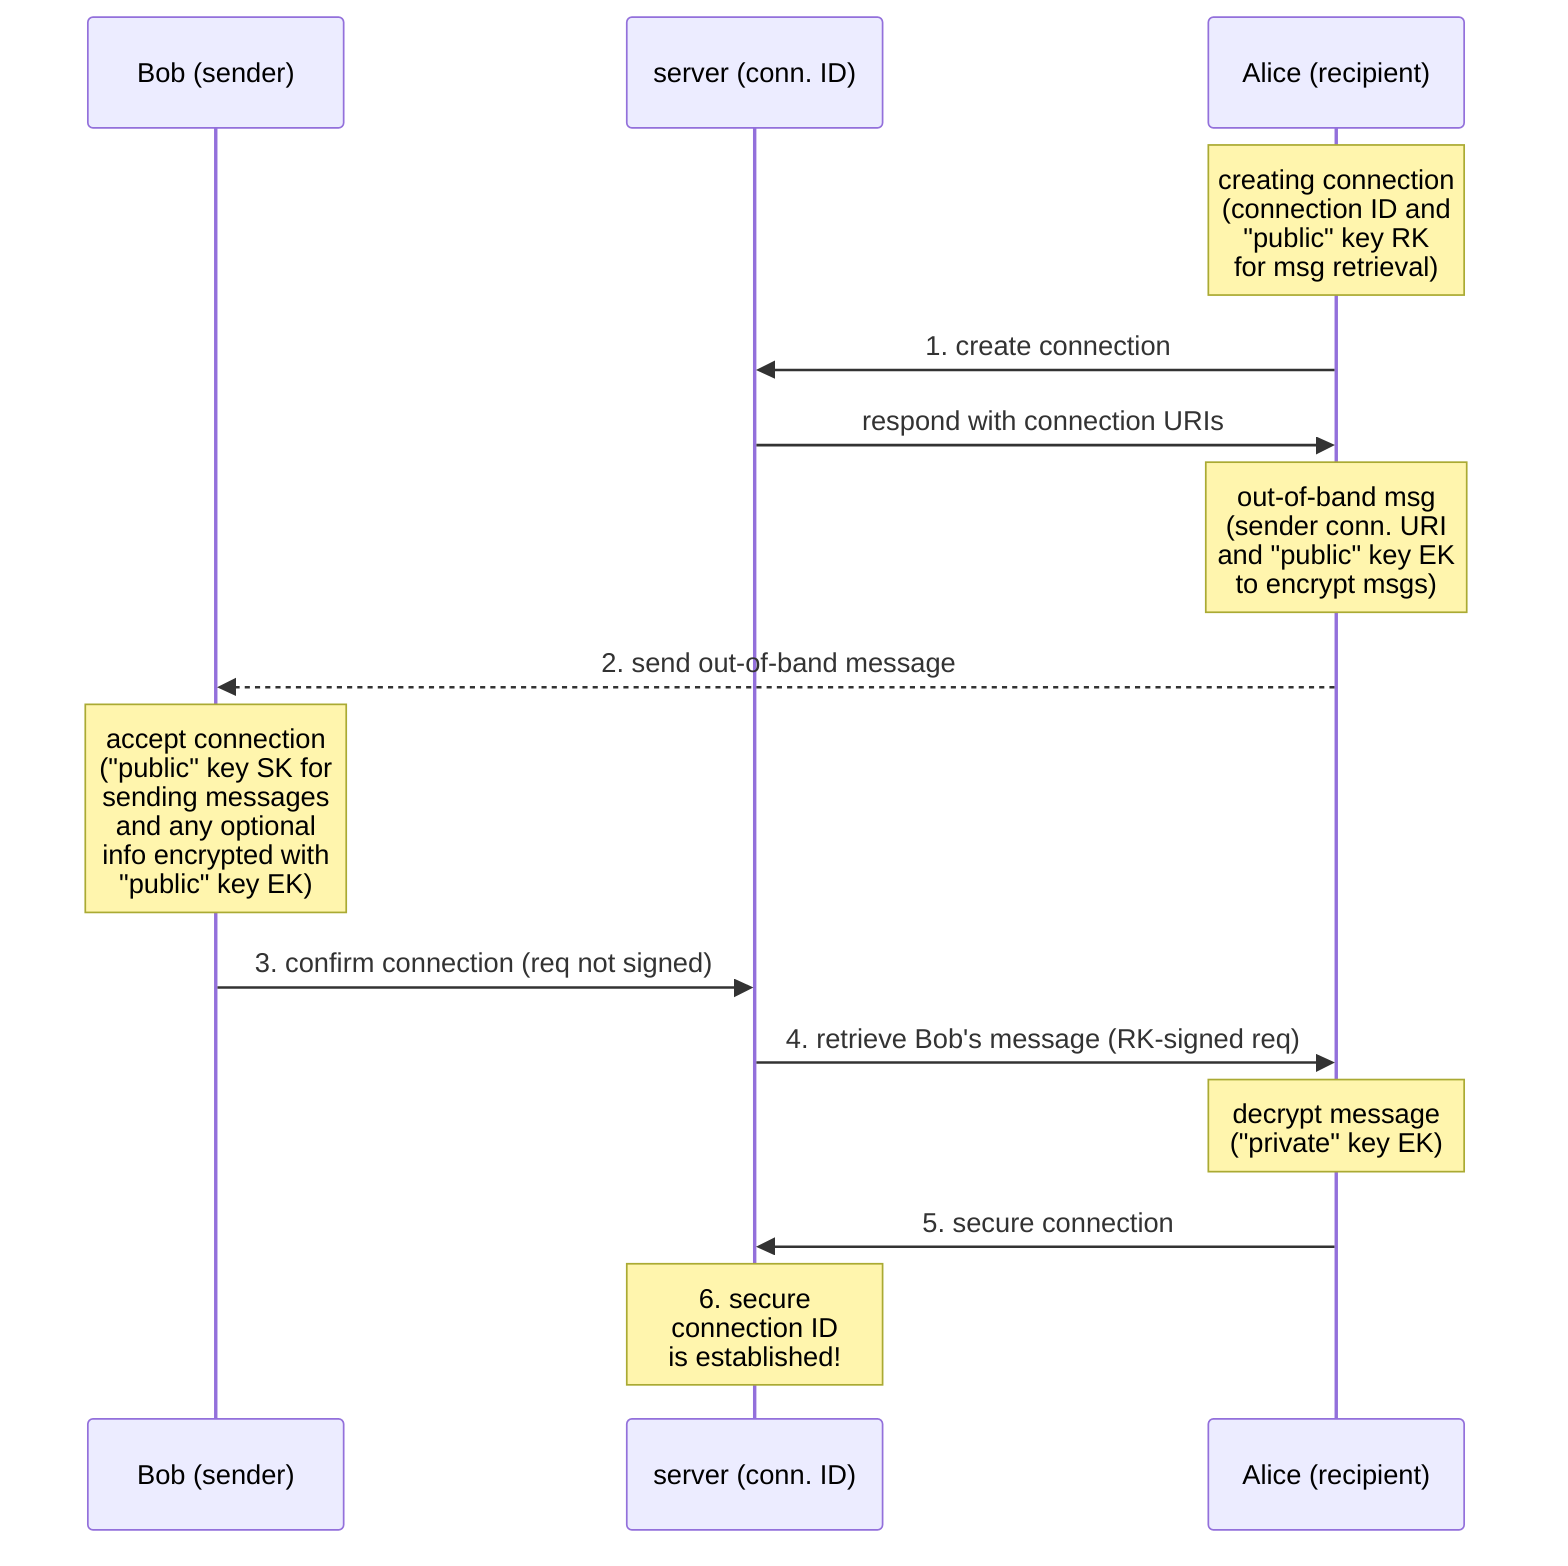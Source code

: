 sequenceDiagram
  participant B as Bob (sender)
  participant S as server (conn. ID)
  participant A as Alice (recipient)

  note over A: creating connection <br> (connection ID and <br> "public" key RK <br> for msg retrieval)
  A ->> S: 1. create connection
  S ->> A: respond with connection URIs

  note over A: out-of-band msg <br> (sender conn. URI <br> and "public" key EK <br> to encrypt msgs)
  A -->> B: 2. send out-of-band message

  note over B: accept connection <br> ("public" key SK for <br>  sending messages <br> and any optional <br> info encrypted with <br> "public" key EK)
  B ->> S: 3. confirm connection (req not signed)

  S ->> A: 4. retrieve Bob's message (RK-signed req)
  note over A: decrypt message <br> ("private" key EK)
  A ->> S: 5. secure connection

  note over S: 6. secure <br> connection ID <br> is established!